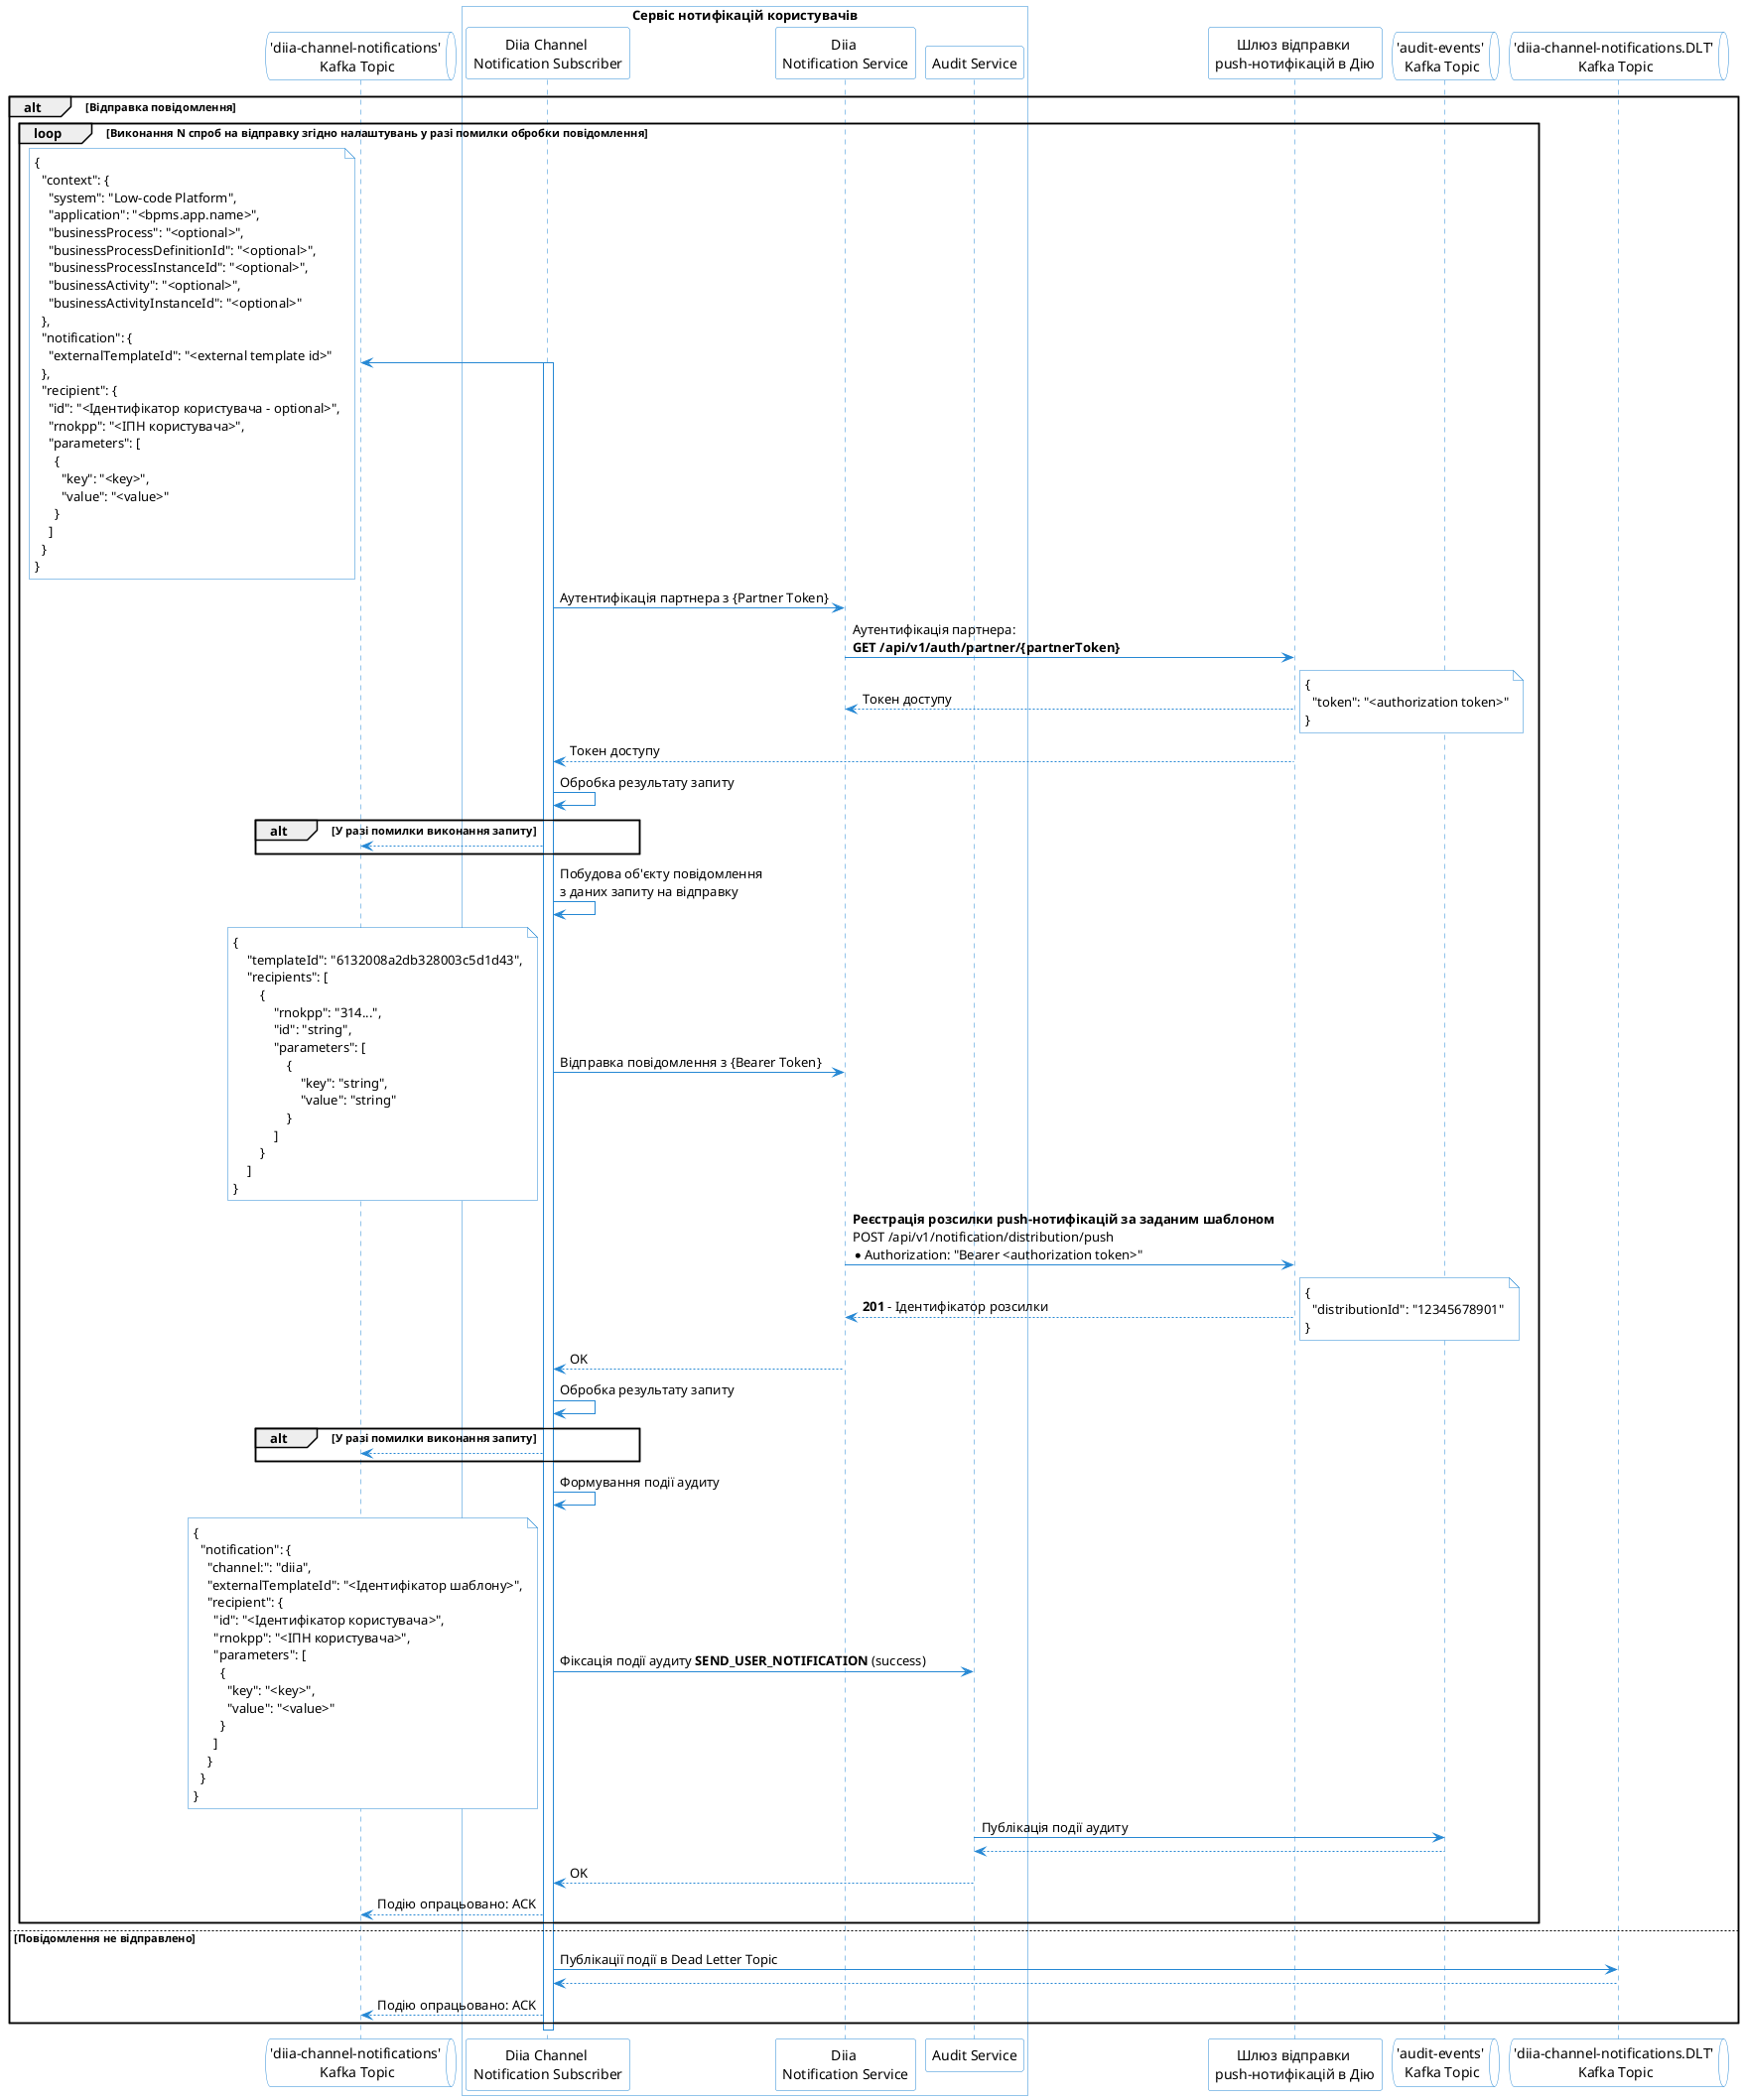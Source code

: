 @startuml
skinparam shadowing false
skinparam DatabaseBackgroundColor white
skinparam DatabaseBorderColor #2688d4
skinparam QueueBackgroundColor white
skinparam QueueBorderColor #2688d4
skinparam NoteBackgroundColor white
skinparam NoteBorderColor #2688d4
skinparam sequence {
    ArrowColor #2688d4
    ActorBorderColor #2688d4
    LifeLineBorderColor #2688d4
    ParticipantBorderColor #2688d4
    ParticipantBackgroundColor white
    BoxBorderColor #2688d4
    BoxBackgroundColor white
}

queue "'diia-channel-notifications'\n Kafka Topic" as diia_notifications_kafka_topic
box "Сервіс нотифікацій користувачів"
  participant "Diia Channel \nNotification Subscriber" as diia_channel_notification_subscriber
  participant "Diia \nNotification Service" as diia_remote_notification_service
  participant "Audit Service" as audit_service
end box
participant "Шлюз відправки \npush-нотифікацій в Дію" as diia_notification_service
queue "'audit-events'\n Kafka Topic" as audit_events_kafka_topic
queue "'diia-channel-notifications.DLT'\n Kafka Topic" as diia_notifications_dlt_kafka_topic

alt Відправка повідомлення
  loop Виконання N спроб на відправку згідно налаштувань у разі помилки обробки повідомлення
  diia_channel_notification_subscriber -> diia_notifications_kafka_topic
  note left
    {
      "context": {
        "system": "Low-code Platform",
        "application": "<bpms.app.name>",
        "businessProcess": "<optional>",
        "businessProcessDefinitionId": "<optional>",
        "businessProcessInstanceId": "<optional>",
        "businessActivity": "<optional>",
        "businessActivityInstanceId": "<optional>"
      },
      "notification": {
        "externalTemplateId": "<external template id>"
      },
      "recipient": {
        "id": "<Ідентифікатор користувача - optional>",
        "rnokpp": "<ІПН користувача>",
        "parameters": [
          {
            "key": "<key>",
            "value": "<value>"
          }
        ]
      }
    }
  end note

  activate diia_channel_notification_subscriber
    diia_channel_notification_subscriber -> diia_remote_notification_service: Аутентифікація партнера з {Partner Token}
    diia_remote_notification_service -> diia_notification_service: Аутентифікація партнера: \n**GET /api/v1/auth/partner/{partnerToken}**
    diia_notification_service --> diia_remote_notification_service: Токен доступу
    note right
      {
        "token": "<authorization token>"
      }
    end note
    diia_notification_service --> diia_channel_notification_subscriber: Токен доступу
    diia_channel_notification_subscriber -> diia_channel_notification_subscriber: Обробка результату запиту
    alt У разі помилки виконання запиту
      diia_channel_notification_subscriber --> diia_notifications_kafka_topic
    end

    diia_channel_notification_subscriber -> diia_channel_notification_subscriber: Побудова об'єкту повідомлення \nз даних запиту на відправку

    diia_channel_notification_subscriber -> diia_remote_notification_service: Відправка повідомлення з {Bearer Token}
    note left
    {
        "templateId": "6132008a2db328003c5d1d43",
        "recipients": [
            {
                "rnokpp": "314...",
                "id": "string",
                "parameters": [
                    {
                        "key": "string",
                        "value": "string"
                    }
                ]
            }
        ]
    }
    end note

    diia_remote_notification_service -> diia_notification_service: **Реєстрація розсилки push-нотифікацій за заданим шаблоном** \nPOST /api/v1/notification/distribution/push \n*Authorization: "Bearer <authorization token>"
    diia_notification_service --> diia_remote_notification_service: **201** - Ідентифікатор розсилки
    note right
    {
      "distributionId": "12345678901"
    }
    end note

    diia_remote_notification_service --> diia_channel_notification_subscriber: OK

    diia_channel_notification_subscriber -> diia_channel_notification_subscriber: Обробка результату запиту
    alt У разі помилки виконання запиту
      diia_channel_notification_subscriber --> diia_notifications_kafka_topic
    end
    diia_channel_notification_subscriber -> diia_channel_notification_subscriber: Формування події аудиту
    diia_channel_notification_subscriber -> audit_service: Фіксація події аудиту **SEND_USER_NOTIFICATION** (success)
    note left
      {
        "notification": {
          "channel:": "diia",
          "externalTemplateId": "<Ідентифікатор шаблону>",
          "recipient": {
            "id": "<Ідентифікатор користувача>",
            "rnokpp": "<ІПН користувача>",
            "parameters": [
              {
                "key": "<key>",
                "value": "<value>"
              }
            ]
          }
        }
      }
    end note
    audit_service -> audit_events_kafka_topic: Публікація події аудиту
    audit_events_kafka_topic --> audit_service
    audit_service --> diia_channel_notification_subscriber: OK
    diia_channel_notification_subscriber --> diia_notifications_kafka_topic: Подію опрацьовано: ACK
  end
else Повідомлення не відправлено
    diia_channel_notification_subscriber -> diia_notifications_dlt_kafka_topic: Публікації події в Dead Letter Topic
    diia_notifications_dlt_kafka_topic --> diia_channel_notification_subscriber
    diia_channel_notification_subscriber --> diia_notifications_kafka_topic: Подію опрацьовано: ACK
end
deactivate diia_channel_notification_subscriber
@enduml